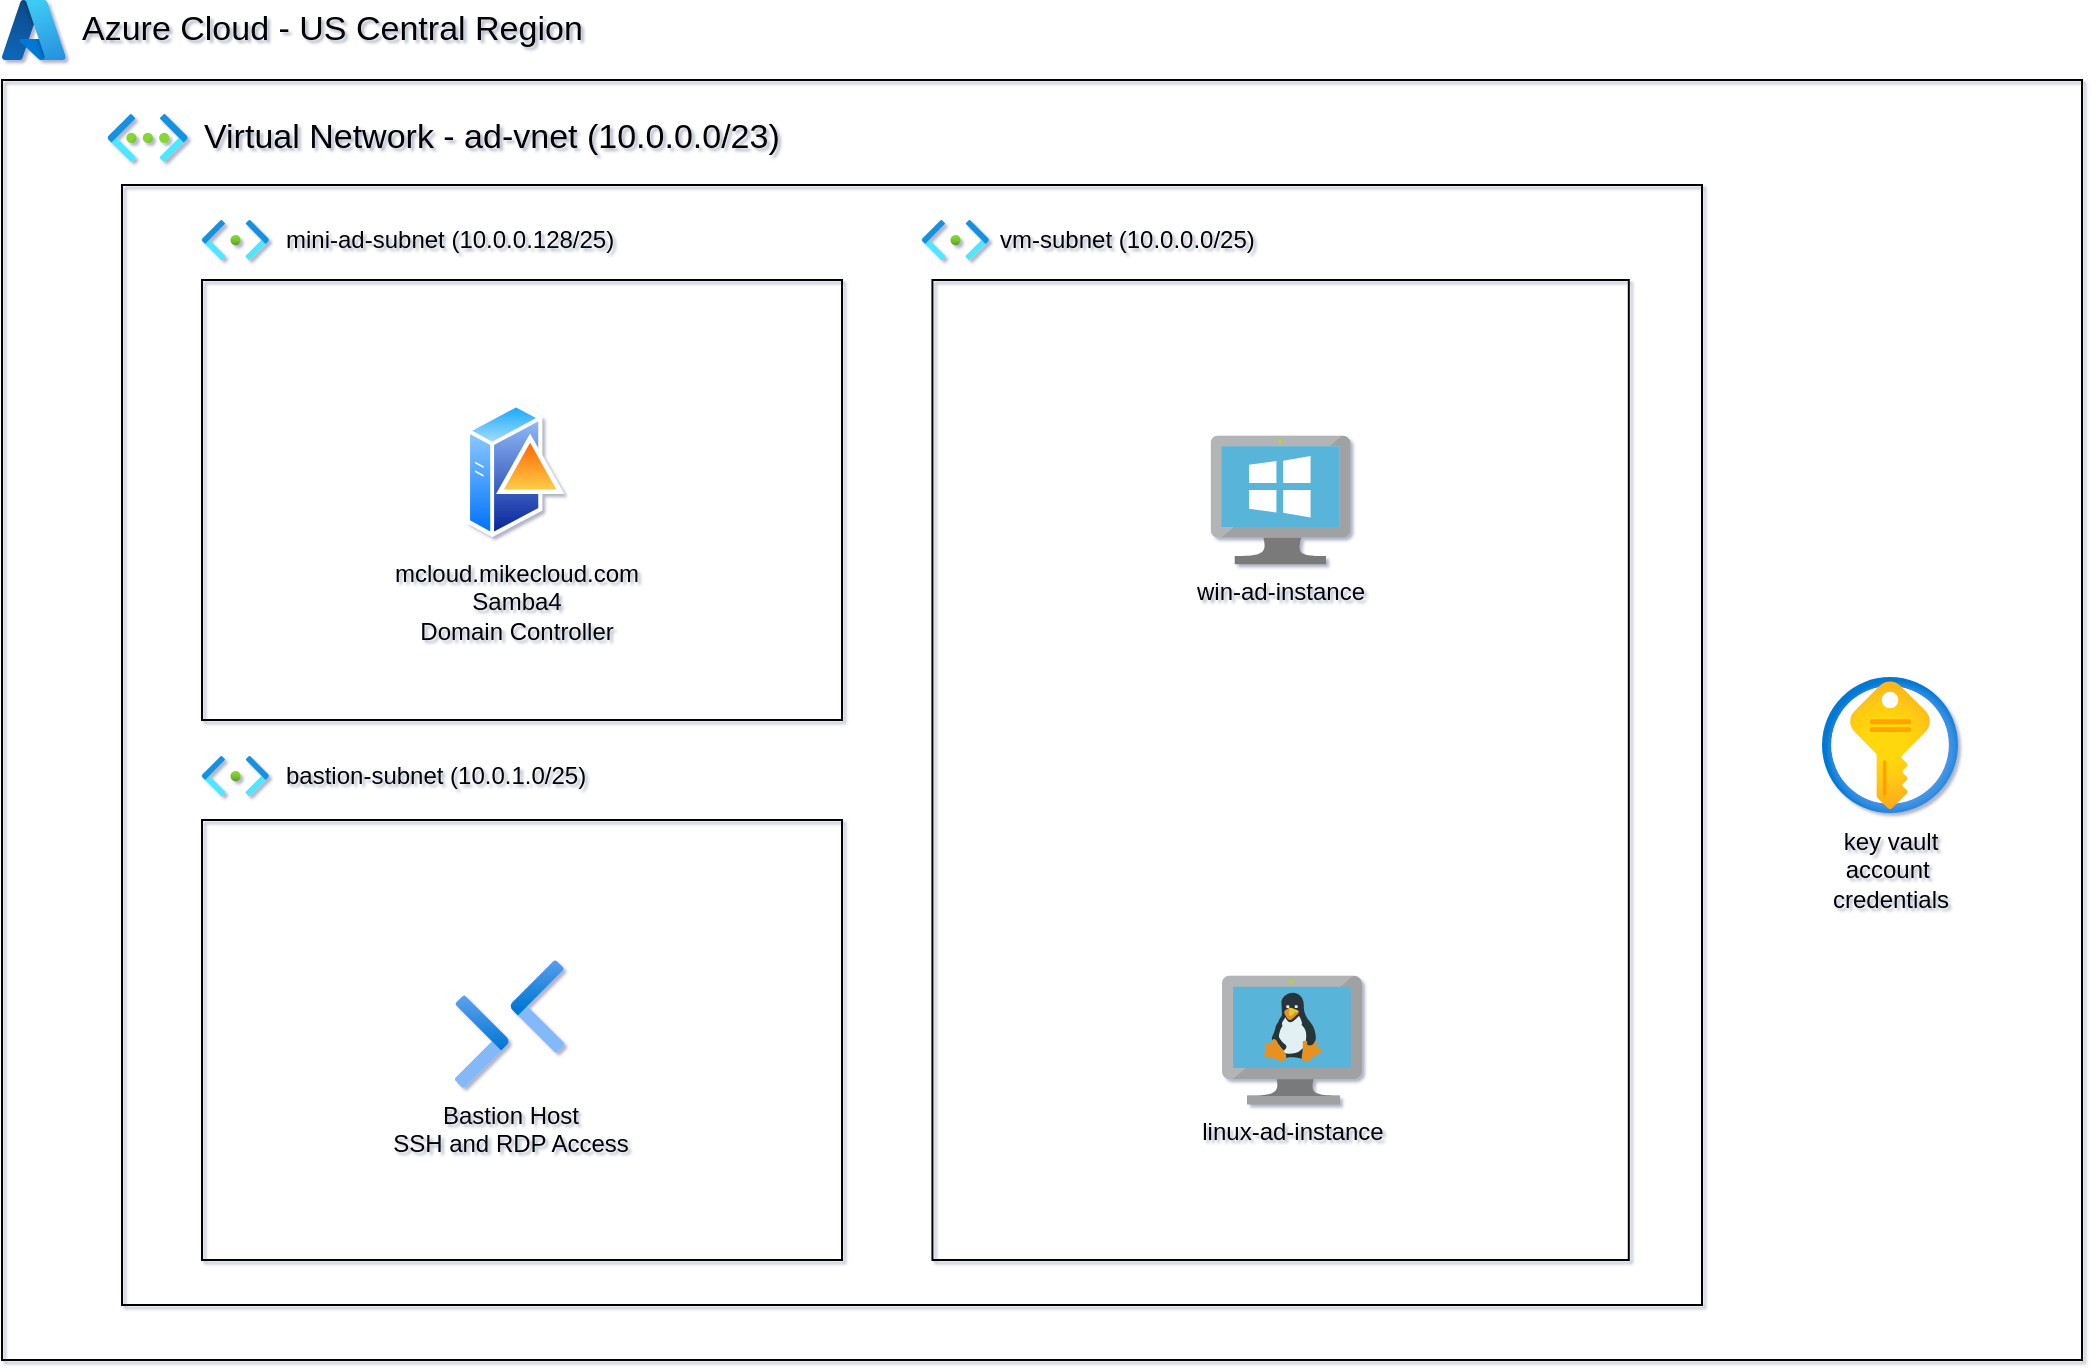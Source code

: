 <mxfile version="28.1.0">
  <diagram id="7gcUSTIZ7YSJ5vT40chW" name="Page-1">
    <mxGraphModel grid="1" page="1" gridSize="10" guides="1" tooltips="1" connect="1" arrows="1" fold="1" pageScale="1" pageWidth="1169" pageHeight="827" background="#ffffff" math="0" shadow="1">
      <root>
        <mxCell id="0" />
        <mxCell id="1" parent="0" />
        <mxCell id="M7SeO1mPTdzSNuAZCHN5-28" value="" style="whiteSpace=wrap;html=1;fillColor=none;rounded=0;labelBackgroundColor=none;fontColor=none;noLabel=1;" vertex="1" parent="1">
          <mxGeometry x="50" y="-730" width="1040" height="640" as="geometry" />
        </mxCell>
        <mxCell id="M7SeO1mPTdzSNuAZCHN5-29" value="" style="whiteSpace=wrap;html=1;rounded=0;fillColor=none;" vertex="1" parent="1">
          <mxGeometry x="110" y="-677.5" width="790" height="560" as="geometry" />
        </mxCell>
        <mxCell id="M7SeO1mPTdzSNuAZCHN5-30" value="Azure Cloud - US Central Region" style="image;aspect=fixed;html=1;points=[];align=left;fontSize=17;image=img/lib/azure2/other/Azure_A.svg;labelBackgroundColor=none;labelPosition=right;verticalLabelPosition=middle;verticalAlign=middle;spacing=8;" vertex="1" parent="1">
          <mxGeometry x="50" y="-770" width="31.82" height="30" as="geometry" />
        </mxCell>
        <mxCell id="M7SeO1mPTdzSNuAZCHN5-35" value="Virtual Network - ad-vnet (10.0.0.0/23)" style="image;aspect=fixed;html=1;points=[];align=left;fontSize=17;image=img/lib/azure2/networking/Virtual_Networks.svg;labelBackgroundColor=none;labelPosition=right;verticalLabelPosition=middle;verticalAlign=middle;spacing=8;" vertex="1" parent="1">
          <mxGeometry x="102.82" y="-713" width="40" height="23.88" as="geometry" />
        </mxCell>
        <mxCell id="M7SeO1mPTdzSNuAZCHN5-36" value="" style="whiteSpace=wrap;html=1;fillColor=none;rounded=0;" vertex="1" parent="1">
          <mxGeometry x="150" y="-630" width="320" height="220" as="geometry" />
        </mxCell>
        <mxCell id="M7SeO1mPTdzSNuAZCHN5-42" value="mini-ad-subnet (10.0.0.128/25)" style="image;aspect=fixed;html=1;points=[];align=left;fontSize=12;image=img/lib/azure2/networking/Subnet.svg;labelBackgroundColor=none;labelPosition=right;verticalLabelPosition=middle;verticalAlign=middle;spacing=9;" vertex="1" parent="1">
          <mxGeometry x="150" y="-660" width="33.4" height="20" as="geometry" />
        </mxCell>
        <mxCell id="M7SeO1mPTdzSNuAZCHN5-43" value="" style="whiteSpace=wrap;html=1;fillColor=none;rounded=0;" vertex="1" parent="1">
          <mxGeometry x="515.22" y="-630" width="348.18" height="490" as="geometry" />
        </mxCell>
        <mxCell id="M7SeO1mPTdzSNuAZCHN5-45" value="vm-subnet (10.0.0.0/25)" style="image;aspect=fixed;html=1;points=[];align=left;fontSize=12;image=img/lib/azure2/networking/Subnet.svg;labelPosition=right;verticalLabelPosition=middle;verticalAlign=middle;labelBackgroundColor=none;spacing=6;" vertex="1" parent="1">
          <mxGeometry x="510.0" y="-660" width="33.4" height="20" as="geometry" />
        </mxCell>
        <mxCell id="-MAp2PhC2MX8vbxwuHtW-7" value="win-ad-instance" style="image;sketch=0;aspect=fixed;html=1;points=[];align=center;fontSize=12;image=img/lib/mscae/VirtualMachineWindows.svg;labelBackgroundColor=none;" vertex="1" parent="1">
          <mxGeometry x="654.31" y="-552.2" width="70" height="64.4" as="geometry" />
        </mxCell>
        <mxCell id="-MAp2PhC2MX8vbxwuHtW-8" value="linux-ad-instance&lt;div&gt;&lt;br&gt;&lt;/div&gt;" style="image;sketch=0;aspect=fixed;html=1;points=[];align=center;fontSize=12;image=img/lib/mscae/VM_Linux.svg;labelBackgroundColor=none;" vertex="1" parent="1">
          <mxGeometry x="660" y="-282.2" width="70" height="64.4" as="geometry" />
        </mxCell>
        <mxCell id="-MAp2PhC2MX8vbxwuHtW-9" value="key vault&lt;div&gt;account&amp;nbsp;&lt;/div&gt;&lt;div&gt;credentials&lt;/div&gt;" style="image;aspect=fixed;html=1;points=[];align=center;fontSize=12;image=img/lib/azure2/security/Key_Vaults.svg;labelBackgroundColor=none;" vertex="1" parent="1">
          <mxGeometry x="960" y="-431.5" width="68" height="68" as="geometry" />
        </mxCell>
        <mxCell id="P3Sn6zYhS6wMDTIlGnOm-1" value="" style="whiteSpace=wrap;html=1;fillColor=none;rounded=0;" vertex="1" parent="1">
          <mxGeometry x="150" y="-360" width="320" height="220" as="geometry" />
        </mxCell>
        <mxCell id="P3Sn6zYhS6wMDTIlGnOm-2" value="bastion-subnet (10.0.1.0/25)" style="image;aspect=fixed;html=1;points=[];align=left;fontSize=12;image=img/lib/azure2/networking/Subnet.svg;labelBackgroundColor=none;labelPosition=right;verticalLabelPosition=middle;verticalAlign=middle;spacing=9;" vertex="1" parent="1">
          <mxGeometry x="150" y="-392" width="33.4" height="20" as="geometry" />
        </mxCell>
        <mxCell id="P3Sn6zYhS6wMDTIlGnOm-7" value="mcloud.mikecloud.com&lt;div&gt;Samba4&lt;/div&gt;&lt;div&gt;Domain Controller&lt;/div&gt;" style="image;aspect=fixed;perimeter=ellipsePerimeter;html=1;align=center;shadow=0;dashed=0;spacingTop=3;image=img/lib/active_directory/domain_controller.svg;labelBackgroundColor=none;" vertex="1" parent="1">
          <mxGeometry x="282.09" y="-570.0" width="49" height="70" as="geometry" />
        </mxCell>
        <mxCell id="P3Sn6zYhS6wMDTIlGnOm-8" value="Bastion Host&lt;div&gt;SSH and RDP Access&lt;/div&gt;" style="image;aspect=fixed;html=1;points=[];align=center;fontSize=12;image=img/lib/azure2/networking/Bastions.svg;labelBackgroundColor=none;" vertex="1" parent="1">
          <mxGeometry x="276.5" y="-290" width="54.59" height="64" as="geometry" />
        </mxCell>
      </root>
    </mxGraphModel>
  </diagram>
</mxfile>
